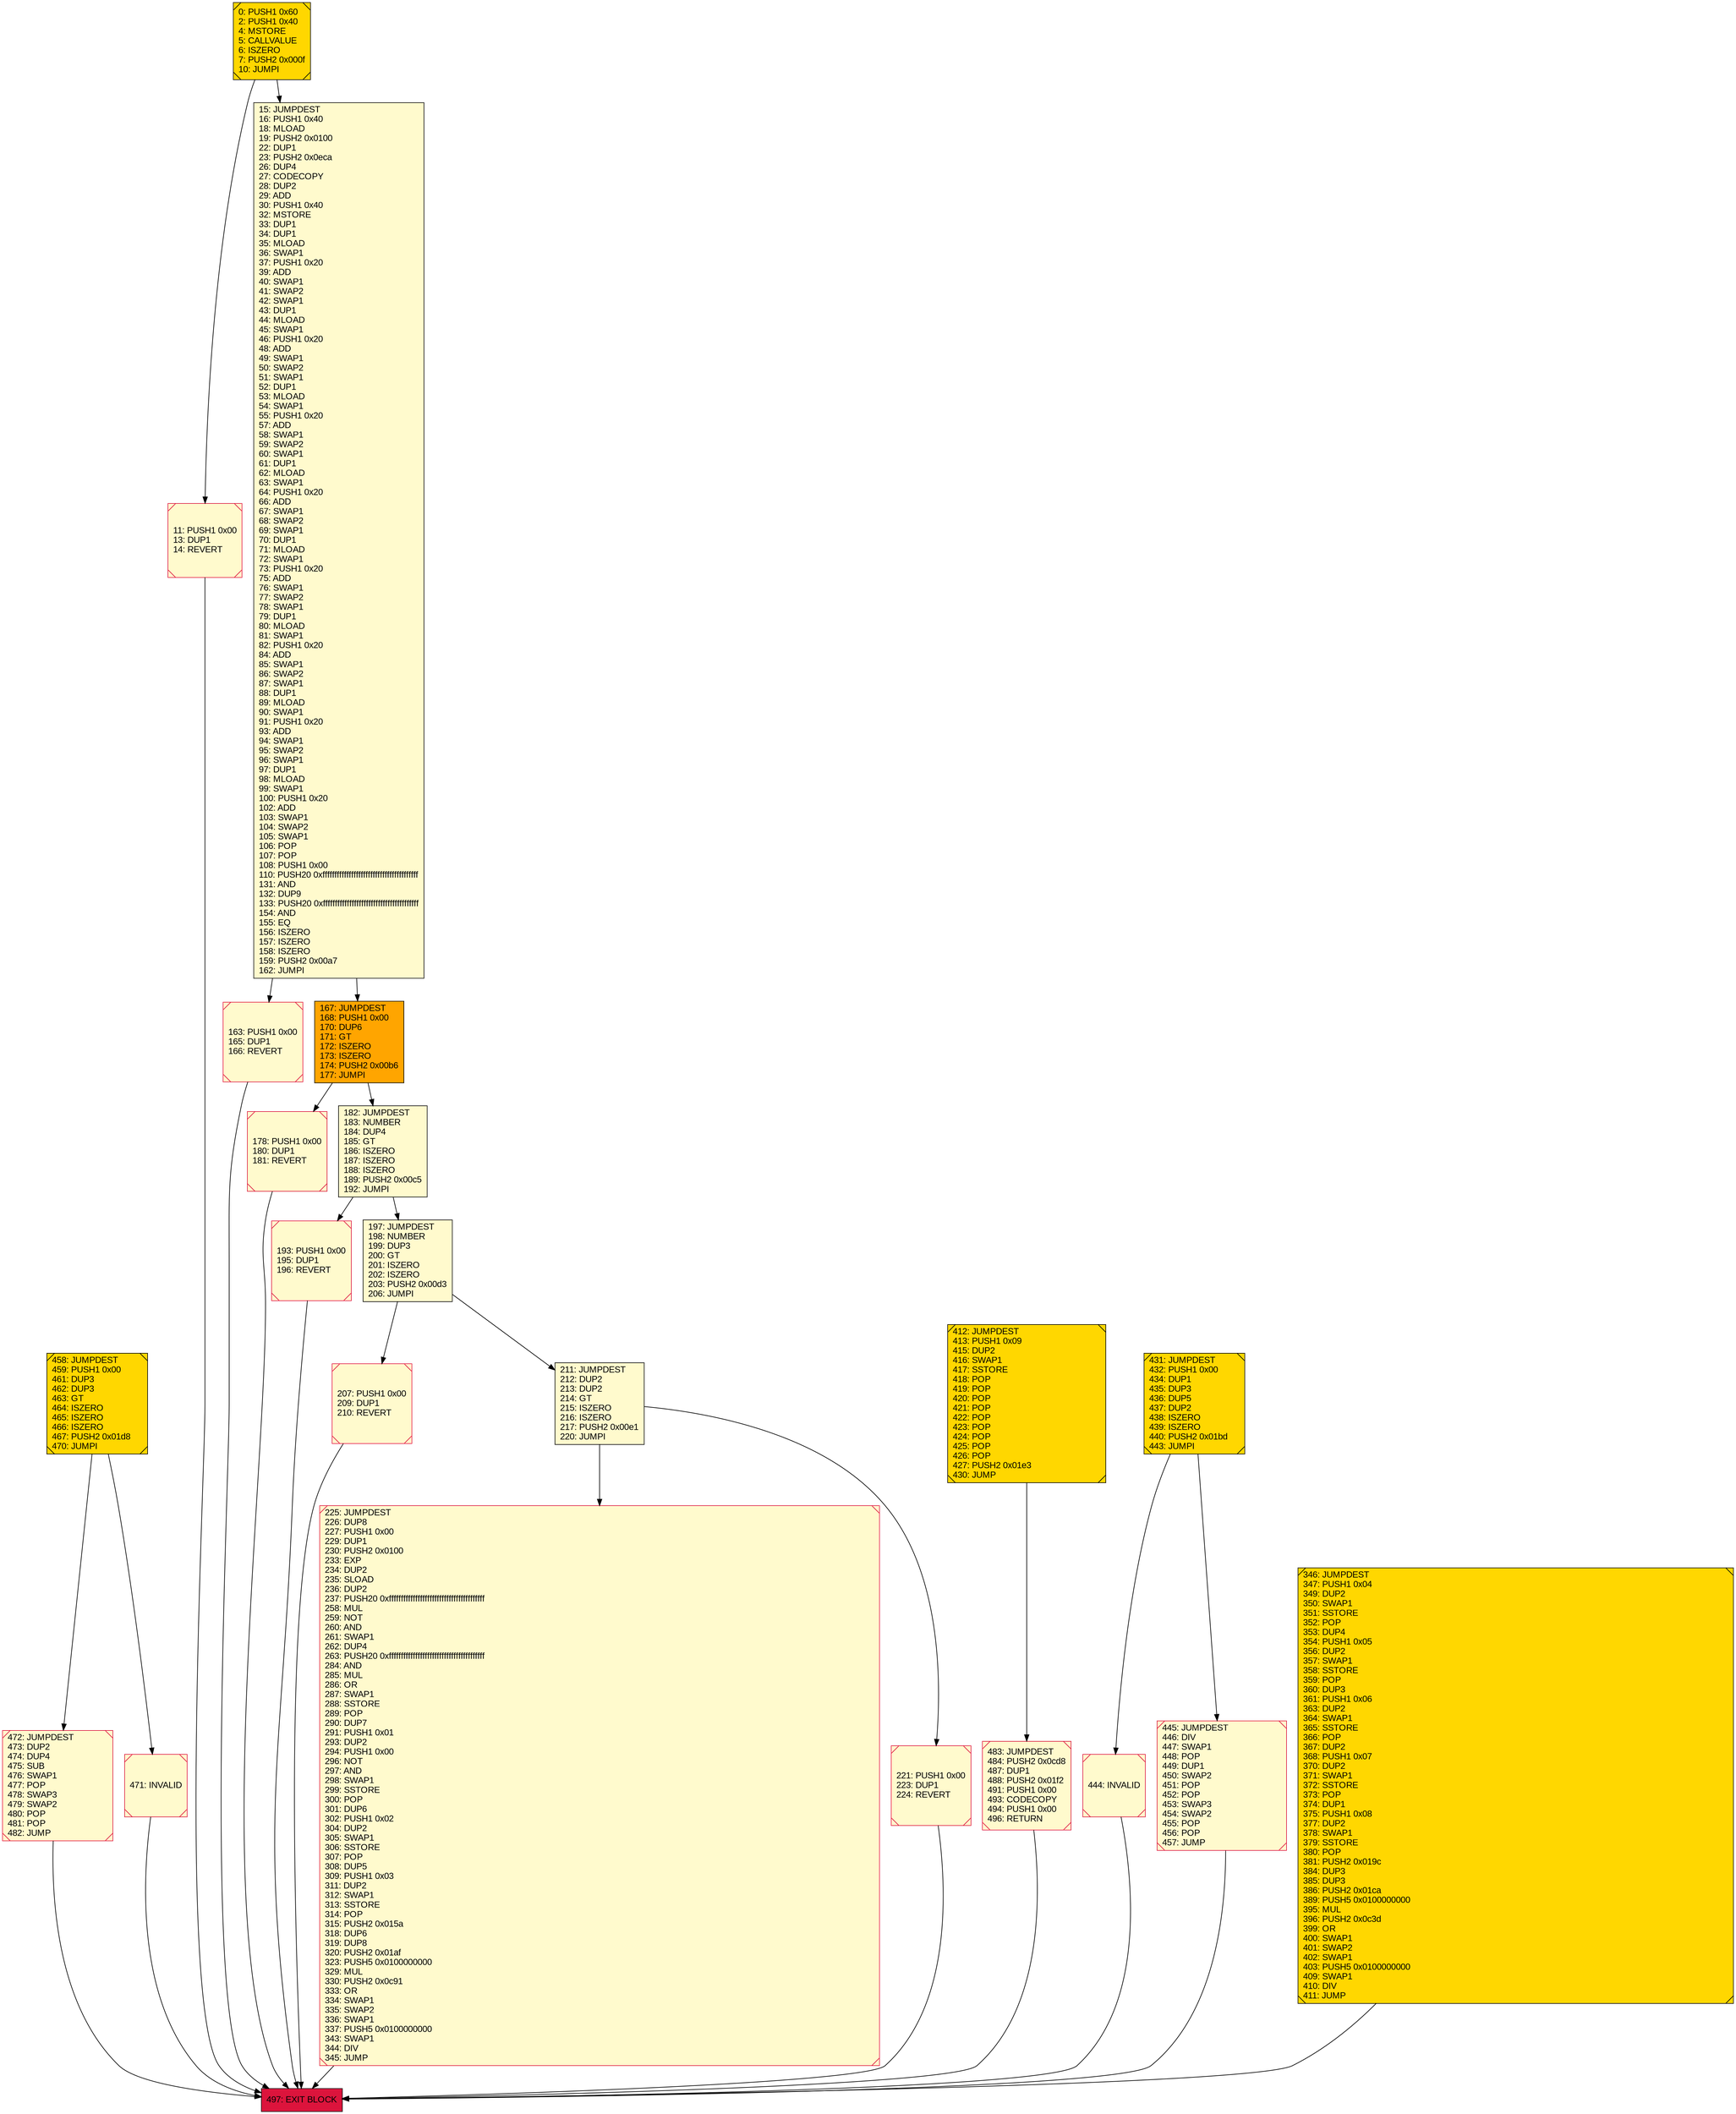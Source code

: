 digraph G {
bgcolor=transparent rankdir=UD;
node [shape=box style=filled color=black fillcolor=white fontname=arial fontcolor=black];
193 [label="193: PUSH1 0x00\l195: DUP1\l196: REVERT\l" fillcolor=lemonchiffon shape=Msquare color=crimson ];
197 [label="197: JUMPDEST\l198: NUMBER\l199: DUP3\l200: GT\l201: ISZERO\l202: ISZERO\l203: PUSH2 0x00d3\l206: JUMPI\l" fillcolor=lemonchiffon ];
472 [label="472: JUMPDEST\l473: DUP2\l474: DUP4\l475: SUB\l476: SWAP1\l477: POP\l478: SWAP3\l479: SWAP2\l480: POP\l481: POP\l482: JUMP\l" fillcolor=lemonchiffon shape=Msquare color=crimson ];
163 [label="163: PUSH1 0x00\l165: DUP1\l166: REVERT\l" fillcolor=lemonchiffon shape=Msquare color=crimson ];
483 [label="483: JUMPDEST\l484: PUSH2 0x0cd8\l487: DUP1\l488: PUSH2 0x01f2\l491: PUSH1 0x00\l493: CODECOPY\l494: PUSH1 0x00\l496: RETURN\l" fillcolor=lemonchiffon shape=Msquare color=crimson ];
444 [label="444: INVALID\l" fillcolor=lemonchiffon shape=Msquare color=crimson ];
346 [label="346: JUMPDEST\l347: PUSH1 0x04\l349: DUP2\l350: SWAP1\l351: SSTORE\l352: POP\l353: DUP4\l354: PUSH1 0x05\l356: DUP2\l357: SWAP1\l358: SSTORE\l359: POP\l360: DUP3\l361: PUSH1 0x06\l363: DUP2\l364: SWAP1\l365: SSTORE\l366: POP\l367: DUP2\l368: PUSH1 0x07\l370: DUP2\l371: SWAP1\l372: SSTORE\l373: POP\l374: DUP1\l375: PUSH1 0x08\l377: DUP2\l378: SWAP1\l379: SSTORE\l380: POP\l381: PUSH2 0x019c\l384: DUP3\l385: DUP3\l386: PUSH2 0x01ca\l389: PUSH5 0x0100000000\l395: MUL\l396: PUSH2 0x0c3d\l399: OR\l400: SWAP1\l401: SWAP2\l402: SWAP1\l403: PUSH5 0x0100000000\l409: SWAP1\l410: DIV\l411: JUMP\l" fillcolor=lemonchiffon shape=Msquare fillcolor=gold ];
471 [label="471: INVALID\l" fillcolor=lemonchiffon shape=Msquare color=crimson ];
11 [label="11: PUSH1 0x00\l13: DUP1\l14: REVERT\l" fillcolor=lemonchiffon shape=Msquare color=crimson ];
207 [label="207: PUSH1 0x00\l209: DUP1\l210: REVERT\l" fillcolor=lemonchiffon shape=Msquare color=crimson ];
497 [label="497: EXIT BLOCK\l" fillcolor=crimson ];
412 [label="412: JUMPDEST\l413: PUSH1 0x09\l415: DUP2\l416: SWAP1\l417: SSTORE\l418: POP\l419: POP\l420: POP\l421: POP\l422: POP\l423: POP\l424: POP\l425: POP\l426: POP\l427: PUSH2 0x01e3\l430: JUMP\l" fillcolor=lemonchiffon shape=Msquare fillcolor=gold ];
445 [label="445: JUMPDEST\l446: DIV\l447: SWAP1\l448: POP\l449: DUP1\l450: SWAP2\l451: POP\l452: POP\l453: SWAP3\l454: SWAP2\l455: POP\l456: POP\l457: JUMP\l" fillcolor=lemonchiffon shape=Msquare color=crimson ];
178 [label="178: PUSH1 0x00\l180: DUP1\l181: REVERT\l" fillcolor=lemonchiffon shape=Msquare color=crimson ];
211 [label="211: JUMPDEST\l212: DUP2\l213: DUP2\l214: GT\l215: ISZERO\l216: ISZERO\l217: PUSH2 0x00e1\l220: JUMPI\l" fillcolor=lemonchiffon ];
431 [label="431: JUMPDEST\l432: PUSH1 0x00\l434: DUP1\l435: DUP3\l436: DUP5\l437: DUP2\l438: ISZERO\l439: ISZERO\l440: PUSH2 0x01bd\l443: JUMPI\l" fillcolor=lemonchiffon shape=Msquare fillcolor=gold ];
0 [label="0: PUSH1 0x60\l2: PUSH1 0x40\l4: MSTORE\l5: CALLVALUE\l6: ISZERO\l7: PUSH2 0x000f\l10: JUMPI\l" fillcolor=lemonchiffon shape=Msquare fillcolor=gold ];
167 [label="167: JUMPDEST\l168: PUSH1 0x00\l170: DUP6\l171: GT\l172: ISZERO\l173: ISZERO\l174: PUSH2 0x00b6\l177: JUMPI\l" fillcolor=orange ];
182 [label="182: JUMPDEST\l183: NUMBER\l184: DUP4\l185: GT\l186: ISZERO\l187: ISZERO\l188: ISZERO\l189: PUSH2 0x00c5\l192: JUMPI\l" fillcolor=lemonchiffon ];
225 [label="225: JUMPDEST\l226: DUP8\l227: PUSH1 0x00\l229: DUP1\l230: PUSH2 0x0100\l233: EXP\l234: DUP2\l235: SLOAD\l236: DUP2\l237: PUSH20 0xffffffffffffffffffffffffffffffffffffffff\l258: MUL\l259: NOT\l260: AND\l261: SWAP1\l262: DUP4\l263: PUSH20 0xffffffffffffffffffffffffffffffffffffffff\l284: AND\l285: MUL\l286: OR\l287: SWAP1\l288: SSTORE\l289: POP\l290: DUP7\l291: PUSH1 0x01\l293: DUP2\l294: PUSH1 0x00\l296: NOT\l297: AND\l298: SWAP1\l299: SSTORE\l300: POP\l301: DUP6\l302: PUSH1 0x02\l304: DUP2\l305: SWAP1\l306: SSTORE\l307: POP\l308: DUP5\l309: PUSH1 0x03\l311: DUP2\l312: SWAP1\l313: SSTORE\l314: POP\l315: PUSH2 0x015a\l318: DUP6\l319: DUP8\l320: PUSH2 0x01af\l323: PUSH5 0x0100000000\l329: MUL\l330: PUSH2 0x0c91\l333: OR\l334: SWAP1\l335: SWAP2\l336: SWAP1\l337: PUSH5 0x0100000000\l343: SWAP1\l344: DIV\l345: JUMP\l" fillcolor=lemonchiffon shape=Msquare color=crimson ];
15 [label="15: JUMPDEST\l16: PUSH1 0x40\l18: MLOAD\l19: PUSH2 0x0100\l22: DUP1\l23: PUSH2 0x0eca\l26: DUP4\l27: CODECOPY\l28: DUP2\l29: ADD\l30: PUSH1 0x40\l32: MSTORE\l33: DUP1\l34: DUP1\l35: MLOAD\l36: SWAP1\l37: PUSH1 0x20\l39: ADD\l40: SWAP1\l41: SWAP2\l42: SWAP1\l43: DUP1\l44: MLOAD\l45: SWAP1\l46: PUSH1 0x20\l48: ADD\l49: SWAP1\l50: SWAP2\l51: SWAP1\l52: DUP1\l53: MLOAD\l54: SWAP1\l55: PUSH1 0x20\l57: ADD\l58: SWAP1\l59: SWAP2\l60: SWAP1\l61: DUP1\l62: MLOAD\l63: SWAP1\l64: PUSH1 0x20\l66: ADD\l67: SWAP1\l68: SWAP2\l69: SWAP1\l70: DUP1\l71: MLOAD\l72: SWAP1\l73: PUSH1 0x20\l75: ADD\l76: SWAP1\l77: SWAP2\l78: SWAP1\l79: DUP1\l80: MLOAD\l81: SWAP1\l82: PUSH1 0x20\l84: ADD\l85: SWAP1\l86: SWAP2\l87: SWAP1\l88: DUP1\l89: MLOAD\l90: SWAP1\l91: PUSH1 0x20\l93: ADD\l94: SWAP1\l95: SWAP2\l96: SWAP1\l97: DUP1\l98: MLOAD\l99: SWAP1\l100: PUSH1 0x20\l102: ADD\l103: SWAP1\l104: SWAP2\l105: SWAP1\l106: POP\l107: POP\l108: PUSH1 0x00\l110: PUSH20 0xffffffffffffffffffffffffffffffffffffffff\l131: AND\l132: DUP9\l133: PUSH20 0xffffffffffffffffffffffffffffffffffffffff\l154: AND\l155: EQ\l156: ISZERO\l157: ISZERO\l158: ISZERO\l159: PUSH2 0x00a7\l162: JUMPI\l" fillcolor=lemonchiffon ];
221 [label="221: PUSH1 0x00\l223: DUP1\l224: REVERT\l" fillcolor=lemonchiffon shape=Msquare color=crimson ];
458 [label="458: JUMPDEST\l459: PUSH1 0x00\l461: DUP3\l462: DUP3\l463: GT\l464: ISZERO\l465: ISZERO\l466: ISZERO\l467: PUSH2 0x01d8\l470: JUMPI\l" fillcolor=lemonchiffon shape=Msquare fillcolor=gold ];
167 -> 182;
221 -> 497;
211 -> 225;
472 -> 497;
193 -> 497;
412 -> 483;
483 -> 497;
0 -> 11;
197 -> 211;
458 -> 471;
182 -> 193;
471 -> 497;
11 -> 497;
458 -> 472;
15 -> 163;
207 -> 497;
445 -> 497;
178 -> 497;
0 -> 15;
15 -> 167;
431 -> 445;
211 -> 221;
167 -> 178;
225 -> 497;
197 -> 207;
444 -> 497;
163 -> 497;
346 -> 497;
431 -> 444;
182 -> 197;
}